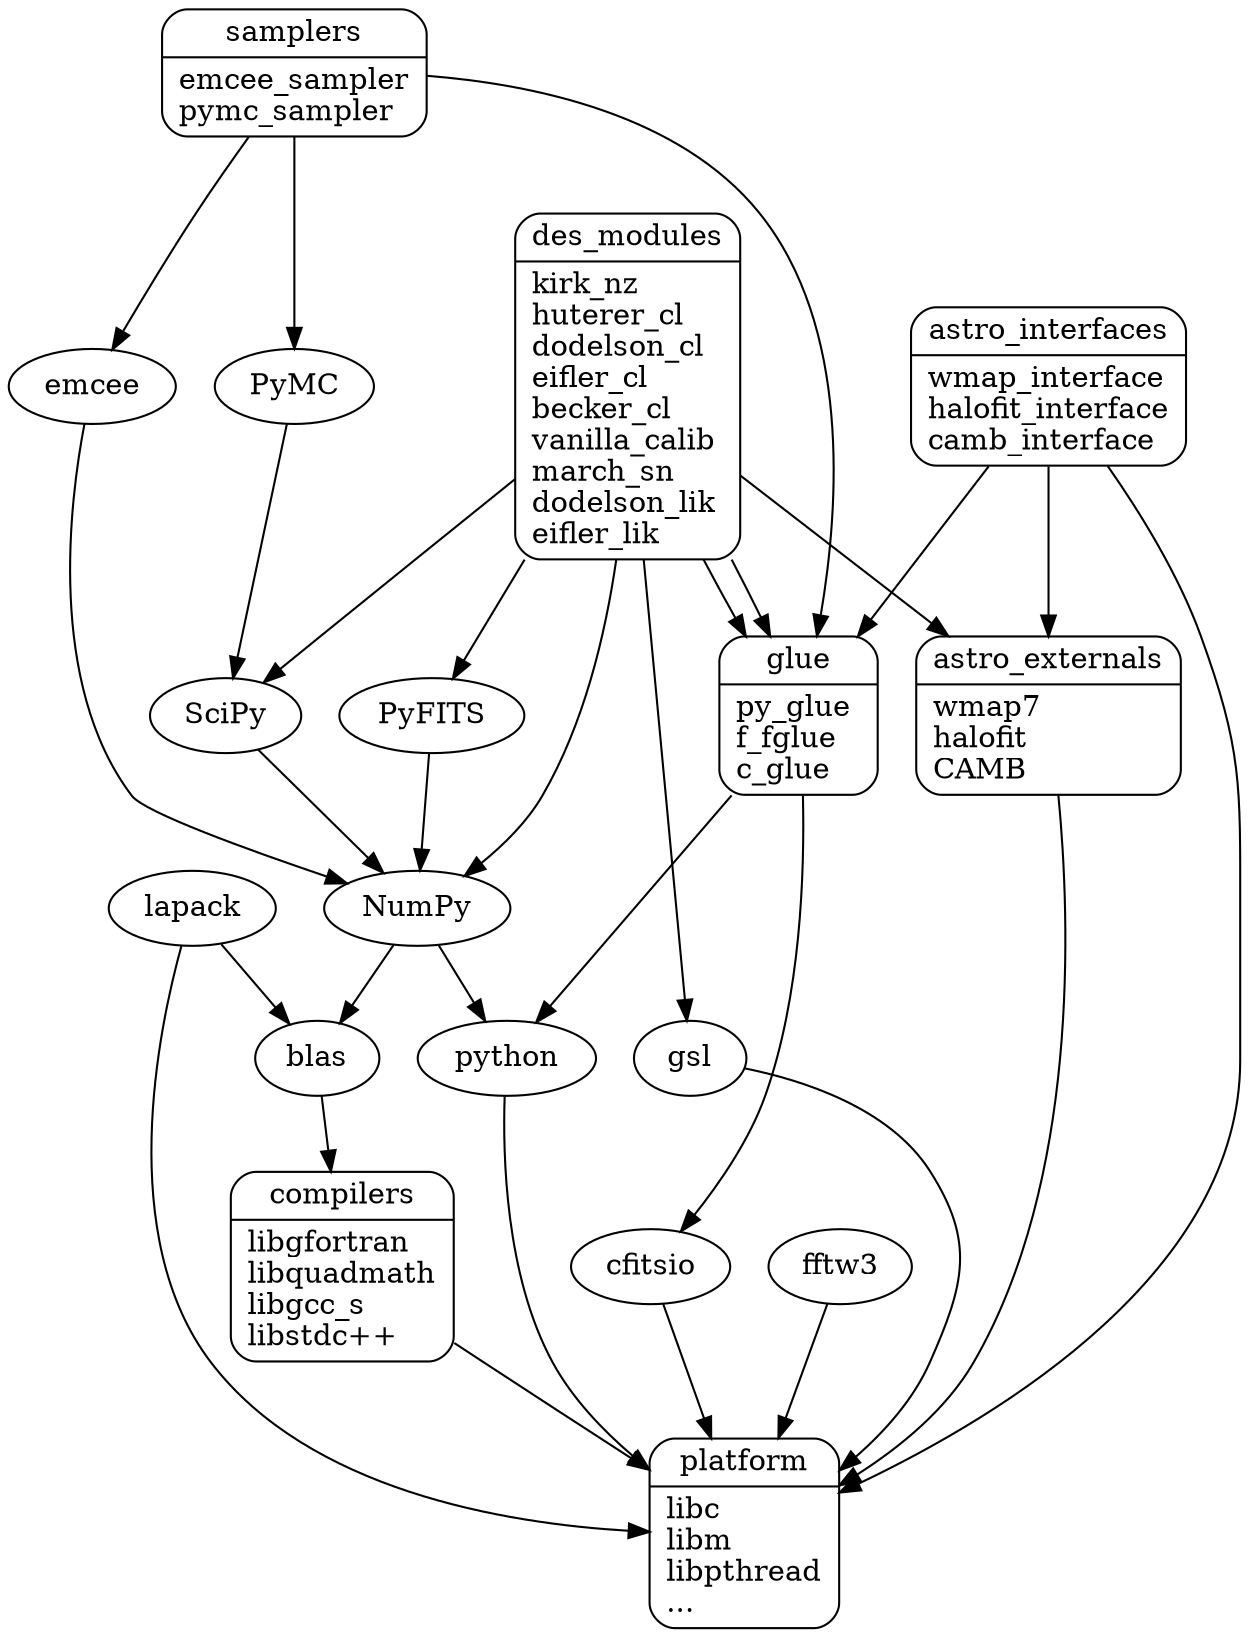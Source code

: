 
digraph depends
{
  #rankdir=LR

  subgraph plat
  {
    platform         [shape=Mrecord, label="{platform | libc \llibm\llibpthread\l...\l}" ]
  }

  subgraph compilers
  {
    compilers [shape=Mrecord, label="{compilers | libgfortran\llibquadmath\llibgcc_s\llibstdc++\l}" ]
    # rank = same;
    # libgfortran;
    # libquadmath;
    # libgcc_s [label="libgcc_s"];
    # libstdcpp [label="libstdc++"];
  }

  # libgfortran -> libquadmath;
  # libstdcpp -> libgcc_s;
  # libgfortran -> platform;
  # libquadmath -> platform;
  # libgcc_s -> platform;
  # libstdcpp -> platform;

  compilers -> platform;

  subgraph externals
  {
    label = "externals";
    #rank = same;
    python  [ label="python" ];
    cfitsio [ label="cfitsio" ];
    gsl     [ label="gsl" ];
    fftw3   [ label="fftw3" ];
    lapack  [ label="lapack" ];
    blas    [ label="blas" ];
  }
  lapack -> blas;
  blas -> compilers;

  subgraph low
  {
    #rank = same;
    astro_externals  [shape=Mrecord, label="{astro_externals |wmap7\lhalofit\lCAMB\l}"]
    SciPy -> NumPy -> python;
    NumPy -> blas;
    PyFITS -> NumPy;
    PyMC -> SciPy;
    emcee -> NumPy;
  }

  subgraph middle
  {
    glue             [shape=Mrecord, label="{glue | py_glue \lf_fglue \lc_glue\l}"]
    samplers [shape=Mrecord, label="{samplers|emcee_sampler\lpymc_sampler\l}"]
  }

  subgraph top
  {
    astro_interfaces [shape=Mrecord, label="{astro_interfaces |wmap_interface\lhalofit_interface\lcamb_interface\l}"]
    des_modules [shape=Mrecord, label="{des_modules|kirk_nz\lhuterer_cl\ldodelson_cl\leifler_cl\lbecker_cl\lvanilla_calib\lmarch_sn\ldodelson_lik\leifler_lik\l}"]
  }

  cfitsio -> platform;
  gsl -> platform;
  fftw3 -> platform;
  lapack -> platform;

  des_modules -> glue;
  des_modules -> gsl;
  des_modules -> astro_externals;
  des_modules -> PyFITS;
  des_modules -> glue;
  des_modules -> SciPy;
  des_modules -> NumPy;

  astro_interfaces -> glue;
  astro_interfaces -> platform;
  astro_interfaces -> astro_externals;
  astro_externals -> platform;

  samplers -> emcee;
  samplers -> PyMC;
  samplers -> glue;

  glue -> cfitsio;
  glue -> python;
  python [ label="python" ];
  python -> platform;
}
